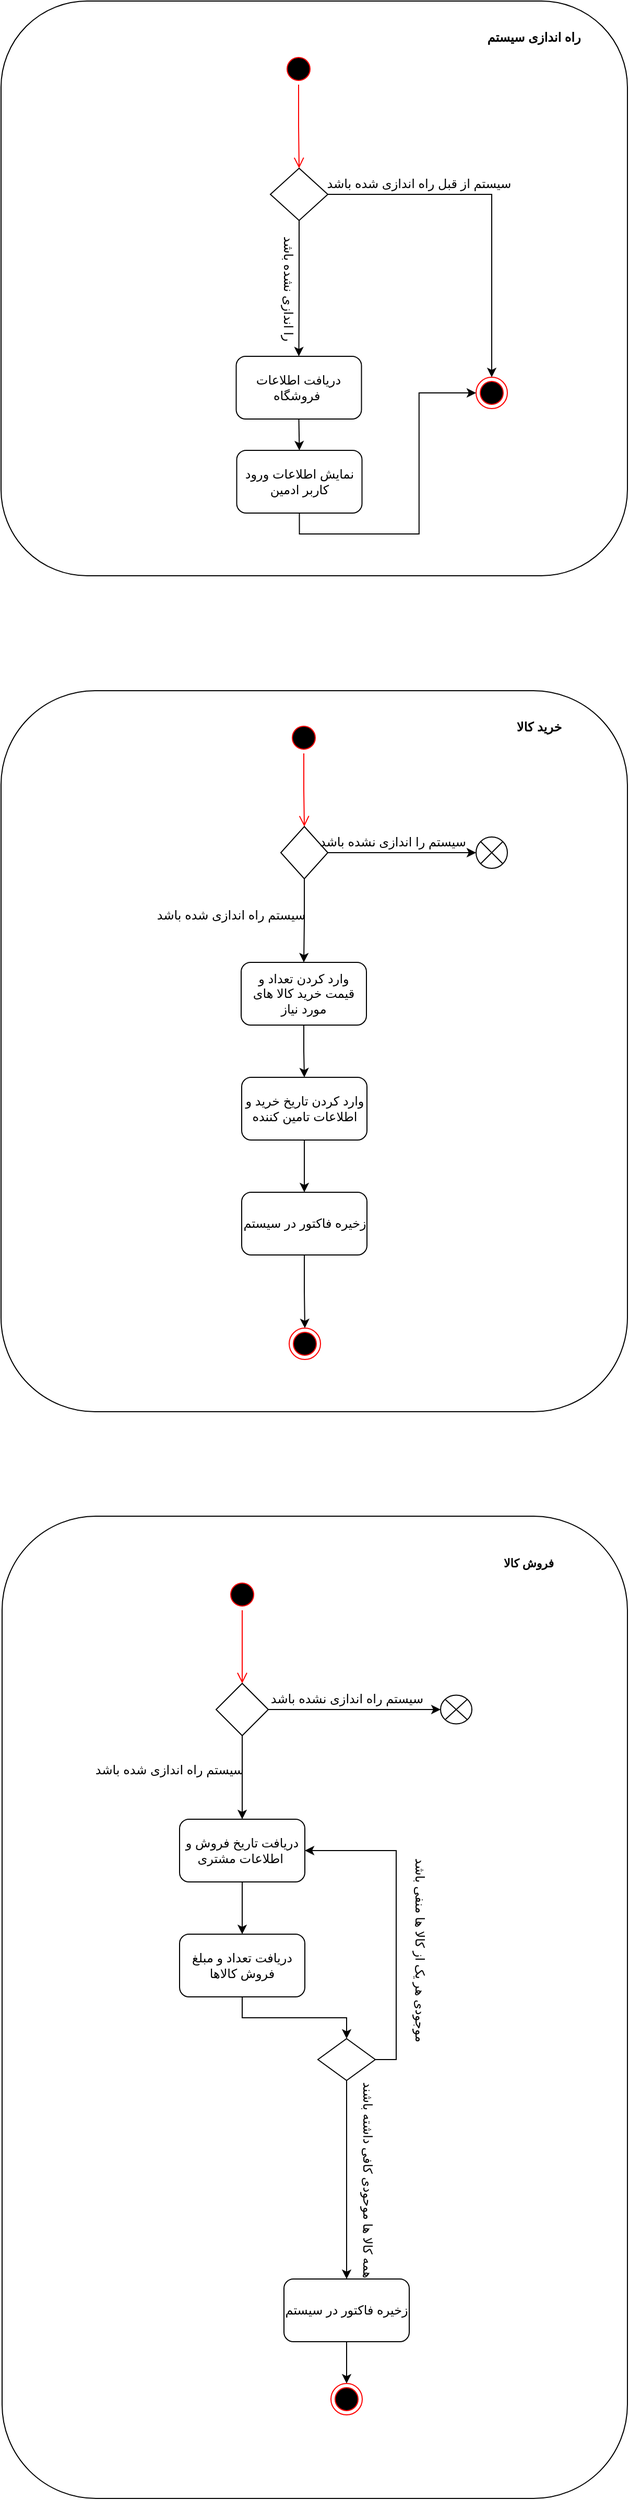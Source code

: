<mxfile version="24.3.1" type="device">
  <diagram name="Page-1" id="o2EDOl8BZutFD8Z50VQx">
    <mxGraphModel dx="1029" dy="669" grid="1" gridSize="10" guides="1" tooltips="1" connect="1" arrows="1" fold="1" page="1" pageScale="1" pageWidth="850" pageHeight="1100" math="0" shadow="0">
      <root>
        <mxCell id="0" />
        <mxCell id="1" parent="0" />
        <mxCell id="bJC2JpcoIJWQMziMs23I-54" value="" style="rounded=1;whiteSpace=wrap;html=1;" vertex="1" parent="1">
          <mxGeometry x="141" y="1460" width="599" height="940" as="geometry" />
        </mxCell>
        <mxCell id="bJC2JpcoIJWQMziMs23I-32" value="" style="rounded=1;whiteSpace=wrap;html=1;" vertex="1" parent="1">
          <mxGeometry x="140" y="670" width="600" height="690" as="geometry" />
        </mxCell>
        <mxCell id="bJC2JpcoIJWQMziMs23I-15" value="" style="rounded=1;whiteSpace=wrap;html=1;" vertex="1" parent="1">
          <mxGeometry x="140" y="10" width="600" height="550" as="geometry" />
        </mxCell>
        <mxCell id="bJC2JpcoIJWQMziMs23I-2" value="" style="ellipse;html=1;shape=startState;fillColor=#000000;strokeColor=#ff0000;" vertex="1" parent="1">
          <mxGeometry x="410" y="60" width="30" height="30" as="geometry" />
        </mxCell>
        <mxCell id="bJC2JpcoIJWQMziMs23I-3" value="" style="edgeStyle=orthogonalEdgeStyle;html=1;verticalAlign=bottom;endArrow=open;endSize=8;strokeColor=#ff0000;rounded=0;entryX=0.5;entryY=0;entryDx=0;entryDy=0;" edge="1" parent="1" source="bJC2JpcoIJWQMziMs23I-2" target="bJC2JpcoIJWQMziMs23I-8">
          <mxGeometry relative="1" as="geometry">
            <mxPoint x="425" y="150" as="targetPoint" />
          </mxGeometry>
        </mxCell>
        <mxCell id="bJC2JpcoIJWQMziMs23I-4" style="edgeStyle=orthogonalEdgeStyle;rounded=0;orthogonalLoop=1;jettySize=auto;html=1;exitX=0.5;exitY=1;exitDx=0;exitDy=0;entryX=0.5;entryY=0;entryDx=0;entryDy=0;" edge="1" parent="1" source="bJC2JpcoIJWQMziMs23I-5" target="bJC2JpcoIJWQMziMs23I-12">
          <mxGeometry relative="1" as="geometry" />
        </mxCell>
        <mxCell id="bJC2JpcoIJWQMziMs23I-5" value="دریافت اطلاعات فروشگاه&amp;nbsp;" style="rounded=1;whiteSpace=wrap;html=1;" vertex="1" parent="1">
          <mxGeometry x="365.25" y="350" width="120" height="60" as="geometry" />
        </mxCell>
        <mxCell id="bJC2JpcoIJWQMziMs23I-6" style="edgeStyle=orthogonalEdgeStyle;rounded=0;orthogonalLoop=1;jettySize=auto;html=1;exitX=1;exitY=0.5;exitDx=0;exitDy=0;" edge="1" parent="1" source="bJC2JpcoIJWQMziMs23I-8" target="bJC2JpcoIJWQMziMs23I-9">
          <mxGeometry relative="1" as="geometry">
            <mxPoint x="500" y="195" as="targetPoint" />
          </mxGeometry>
        </mxCell>
        <mxCell id="bJC2JpcoIJWQMziMs23I-7" style="edgeStyle=orthogonalEdgeStyle;rounded=0;orthogonalLoop=1;jettySize=auto;html=1;exitX=0.5;exitY=1;exitDx=0;exitDy=0;entryX=0.5;entryY=0;entryDx=0;entryDy=0;" edge="1" parent="1" source="bJC2JpcoIJWQMziMs23I-8" target="bJC2JpcoIJWQMziMs23I-5">
          <mxGeometry relative="1" as="geometry" />
        </mxCell>
        <mxCell id="bJC2JpcoIJWQMziMs23I-8" value="" style="rhombus;whiteSpace=wrap;html=1;" vertex="1" parent="1">
          <mxGeometry x="398" y="170" width="55" height="50" as="geometry" />
        </mxCell>
        <mxCell id="bJC2JpcoIJWQMziMs23I-9" value="" style="ellipse;html=1;shape=endState;fillColor=#000000;strokeColor=#ff0000;" vertex="1" parent="1">
          <mxGeometry x="595" y="370" width="30" height="30" as="geometry" />
        </mxCell>
        <mxCell id="bJC2JpcoIJWQMziMs23I-10" value="سیستم از قبل راه اندازی شده باشد" style="text;html=1;align=center;verticalAlign=middle;resizable=0;points=[];autosize=1;strokeColor=none;fillColor=none;" vertex="1" parent="1">
          <mxGeometry x="455" y="170" width="170" height="30" as="geometry" />
        </mxCell>
        <mxCell id="bJC2JpcoIJWQMziMs23I-11" style="edgeStyle=orthogonalEdgeStyle;rounded=0;orthogonalLoop=1;jettySize=auto;html=1;exitX=0.5;exitY=1;exitDx=0;exitDy=0;entryX=0;entryY=0.5;entryDx=0;entryDy=0;" edge="1" parent="1" source="bJC2JpcoIJWQMziMs23I-12" target="bJC2JpcoIJWQMziMs23I-9">
          <mxGeometry relative="1" as="geometry" />
        </mxCell>
        <mxCell id="bJC2JpcoIJWQMziMs23I-12" value="نمایش اطلاعات ورود کاربر ادمین" style="rounded=1;whiteSpace=wrap;html=1;" vertex="1" parent="1">
          <mxGeometry x="365.75" y="440" width="120" height="60" as="geometry" />
        </mxCell>
        <mxCell id="bJC2JpcoIJWQMziMs23I-13" value="را اندازی نشده باشد" style="text;html=1;align=center;verticalAlign=middle;resizable=0;points=[];autosize=1;strokeColor=none;fillColor=none;rotation=90;" vertex="1" parent="1">
          <mxGeometry x="360" y="270" width="110" height="30" as="geometry" />
        </mxCell>
        <mxCell id="bJC2JpcoIJWQMziMs23I-16" value="راه اندازی سیستم" style="text;html=1;align=center;verticalAlign=middle;resizable=0;points=[];autosize=1;strokeColor=none;fillColor=none;fontStyle=1" vertex="1" parent="1">
          <mxGeometry x="600" y="30" width="100" height="30" as="geometry" />
        </mxCell>
        <mxCell id="bJC2JpcoIJWQMziMs23I-17" style="edgeStyle=orthogonalEdgeStyle;rounded=0;orthogonalLoop=1;jettySize=auto;html=1;exitX=0.5;exitY=1;exitDx=0;exitDy=0;entryX=0.5;entryY=0;entryDx=0;entryDy=0;" edge="1" parent="1" source="bJC2JpcoIJWQMziMs23I-18" target="bJC2JpcoIJWQMziMs23I-28">
          <mxGeometry relative="1" as="geometry" />
        </mxCell>
        <mxCell id="bJC2JpcoIJWQMziMs23I-18" value="وارد کردن تعداد و قیمت خرید کالا های مورد نیاز" style="rounded=1;whiteSpace=wrap;html=1;" vertex="1" parent="1">
          <mxGeometry x="370" y="930" width="120" height="60" as="geometry" />
        </mxCell>
        <mxCell id="bJC2JpcoIJWQMziMs23I-19" value="" style="ellipse;html=1;shape=startState;fillColor=#000000;strokeColor=#ff0000;" vertex="1" parent="1">
          <mxGeometry x="415" y="700" width="30" height="30" as="geometry" />
        </mxCell>
        <mxCell id="bJC2JpcoIJWQMziMs23I-20" value="" style="edgeStyle=orthogonalEdgeStyle;html=1;verticalAlign=bottom;endArrow=open;endSize=8;strokeColor=#ff0000;rounded=0;entryX=0.5;entryY=0;entryDx=0;entryDy=0;" edge="1" parent="1" source="bJC2JpcoIJWQMziMs23I-19" target="bJC2JpcoIJWQMziMs23I-23">
          <mxGeometry relative="1" as="geometry">
            <mxPoint x="430" y="790" as="targetPoint" />
          </mxGeometry>
        </mxCell>
        <mxCell id="bJC2JpcoIJWQMziMs23I-21" style="edgeStyle=orthogonalEdgeStyle;rounded=0;orthogonalLoop=1;jettySize=auto;html=1;exitX=1;exitY=0.5;exitDx=0;exitDy=0;entryX=0;entryY=0.5;entryDx=0;entryDy=0;" edge="1" parent="1" source="bJC2JpcoIJWQMziMs23I-23" target="bJC2JpcoIJWQMziMs23I-24">
          <mxGeometry relative="1" as="geometry">
            <mxPoint x="495" y="825" as="targetPoint" />
          </mxGeometry>
        </mxCell>
        <mxCell id="bJC2JpcoIJWQMziMs23I-22" style="edgeStyle=orthogonalEdgeStyle;rounded=0;orthogonalLoop=1;jettySize=auto;html=1;exitX=0.5;exitY=1;exitDx=0;exitDy=0;entryX=0.5;entryY=0;entryDx=0;entryDy=0;" edge="1" parent="1" source="bJC2JpcoIJWQMziMs23I-23" target="bJC2JpcoIJWQMziMs23I-18">
          <mxGeometry relative="1" as="geometry" />
        </mxCell>
        <mxCell id="bJC2JpcoIJWQMziMs23I-23" value="" style="rhombus;whiteSpace=wrap;html=1;" vertex="1" parent="1">
          <mxGeometry x="408" y="800" width="45" height="50" as="geometry" />
        </mxCell>
        <mxCell id="bJC2JpcoIJWQMziMs23I-24" value="" style="shape=sumEllipse;perimeter=ellipsePerimeter;whiteSpace=wrap;html=1;backgroundOutline=1;" vertex="1" parent="1">
          <mxGeometry x="595" y="810" width="30" height="30" as="geometry" />
        </mxCell>
        <mxCell id="bJC2JpcoIJWQMziMs23I-25" value="سیستم را اندازی نشده باشد" style="text;html=1;align=center;verticalAlign=middle;resizable=0;points=[];autosize=1;strokeColor=none;fillColor=none;" vertex="1" parent="1">
          <mxGeometry x="445" y="800" width="140" height="30" as="geometry" />
        </mxCell>
        <mxCell id="bJC2JpcoIJWQMziMs23I-26" value="سیستم راه اندازی شده باشد" style="text;html=1;align=center;verticalAlign=middle;resizable=0;points=[];autosize=1;strokeColor=none;fillColor=none;" vertex="1" parent="1">
          <mxGeometry x="290" y="870" width="140" height="30" as="geometry" />
        </mxCell>
        <mxCell id="bJC2JpcoIJWQMziMs23I-27" style="edgeStyle=orthogonalEdgeStyle;rounded=0;orthogonalLoop=1;jettySize=auto;html=1;exitX=0.5;exitY=1;exitDx=0;exitDy=0;entryX=0.5;entryY=0;entryDx=0;entryDy=0;" edge="1" parent="1" source="bJC2JpcoIJWQMziMs23I-28" target="bJC2JpcoIJWQMziMs23I-30">
          <mxGeometry relative="1" as="geometry">
            <mxPoint x="431" y="1160" as="targetPoint" />
          </mxGeometry>
        </mxCell>
        <mxCell id="bJC2JpcoIJWQMziMs23I-28" value="وارد کردن تاریخ خرید و اطلاعات تامین کننده" style="rounded=1;whiteSpace=wrap;html=1;" vertex="1" parent="1">
          <mxGeometry x="370.5" y="1040" width="120" height="60" as="geometry" />
        </mxCell>
        <mxCell id="bJC2JpcoIJWQMziMs23I-29" style="edgeStyle=orthogonalEdgeStyle;rounded=0;orthogonalLoop=1;jettySize=auto;html=1;exitX=0.5;exitY=1;exitDx=0;exitDy=0;entryX=0.5;entryY=0;entryDx=0;entryDy=0;" edge="1" parent="1" source="bJC2JpcoIJWQMziMs23I-30" target="bJC2JpcoIJWQMziMs23I-31">
          <mxGeometry relative="1" as="geometry" />
        </mxCell>
        <mxCell id="bJC2JpcoIJWQMziMs23I-30" value="زخیره فاکتور در سیستم" style="rounded=1;whiteSpace=wrap;html=1;" vertex="1" parent="1">
          <mxGeometry x="370.5" y="1150" width="120" height="60" as="geometry" />
        </mxCell>
        <mxCell id="bJC2JpcoIJWQMziMs23I-31" value="" style="ellipse;html=1;shape=endState;fillColor=#000000;strokeColor=#ff0000;" vertex="1" parent="1">
          <mxGeometry x="416" y="1280" width="30" height="30" as="geometry" />
        </mxCell>
        <mxCell id="bJC2JpcoIJWQMziMs23I-33" value="خرید کالا" style="text;html=1;align=center;verticalAlign=middle;resizable=0;points=[];autosize=1;strokeColor=none;fillColor=none;fontStyle=1" vertex="1" parent="1">
          <mxGeometry x="625" y="690" width="60" height="30" as="geometry" />
        </mxCell>
        <mxCell id="bJC2JpcoIJWQMziMs23I-34" style="edgeStyle=orthogonalEdgeStyle;rounded=0;orthogonalLoop=1;jettySize=auto;html=1;exitX=0.5;exitY=1;exitDx=0;exitDy=0;entryX=0.5;entryY=0;entryDx=0;entryDy=0;" edge="1" parent="1" source="bJC2JpcoIJWQMziMs23I-35" target="bJC2JpcoIJWQMziMs23I-45">
          <mxGeometry relative="1" as="geometry" />
        </mxCell>
        <mxCell id="bJC2JpcoIJWQMziMs23I-35" value="دریافت تاریخ فروش و اطلاعات مشتری&amp;nbsp;" style="rounded=1;whiteSpace=wrap;html=1;" vertex="1" parent="1">
          <mxGeometry x="311" y="1750" width="120" height="60" as="geometry" />
        </mxCell>
        <mxCell id="bJC2JpcoIJWQMziMs23I-36" value="" style="ellipse;html=1;shape=startState;fillColor=#000000;strokeColor=#ff0000;" vertex="1" parent="1">
          <mxGeometry x="356" y="1520" width="30" height="30" as="geometry" />
        </mxCell>
        <mxCell id="bJC2JpcoIJWQMziMs23I-37" value="" style="edgeStyle=orthogonalEdgeStyle;html=1;verticalAlign=bottom;endArrow=open;endSize=8;strokeColor=#ff0000;rounded=0;entryX=0.5;entryY=0;entryDx=0;entryDy=0;" edge="1" parent="1" source="bJC2JpcoIJWQMziMs23I-36" target="bJC2JpcoIJWQMziMs23I-40">
          <mxGeometry relative="1" as="geometry">
            <mxPoint x="371" y="1610" as="targetPoint" />
          </mxGeometry>
        </mxCell>
        <mxCell id="bJC2JpcoIJWQMziMs23I-38" style="edgeStyle=orthogonalEdgeStyle;rounded=0;orthogonalLoop=1;jettySize=auto;html=1;exitX=1;exitY=0.5;exitDx=0;exitDy=0;entryX=0;entryY=0.5;entryDx=0;entryDy=0;" edge="1" parent="1" source="bJC2JpcoIJWQMziMs23I-40" target="bJC2JpcoIJWQMziMs23I-41">
          <mxGeometry relative="1" as="geometry" />
        </mxCell>
        <mxCell id="bJC2JpcoIJWQMziMs23I-39" style="edgeStyle=orthogonalEdgeStyle;rounded=0;orthogonalLoop=1;jettySize=auto;html=1;exitX=0.5;exitY=1;exitDx=0;exitDy=0;entryX=0.5;entryY=0;entryDx=0;entryDy=0;" edge="1" parent="1" source="bJC2JpcoIJWQMziMs23I-40" target="bJC2JpcoIJWQMziMs23I-35">
          <mxGeometry relative="1" as="geometry" />
        </mxCell>
        <mxCell id="bJC2JpcoIJWQMziMs23I-40" value="" style="rhombus;whiteSpace=wrap;html=1;" vertex="1" parent="1">
          <mxGeometry x="346" y="1620" width="50" height="50" as="geometry" />
        </mxCell>
        <mxCell id="bJC2JpcoIJWQMziMs23I-41" value="" style="shape=sumEllipse;perimeter=ellipsePerimeter;whiteSpace=wrap;html=1;backgroundOutline=1;" vertex="1" parent="1">
          <mxGeometry x="561" y="1631.25" width="30" height="27.5" as="geometry" />
        </mxCell>
        <mxCell id="bJC2JpcoIJWQMziMs23I-42" value="سیستم راه اندازی نشده باشد" style="text;html=1;align=center;verticalAlign=middle;resizable=0;points=[];autosize=1;strokeColor=none;fillColor=none;" vertex="1" parent="1">
          <mxGeometry x="396" y="1620" width="150" height="30" as="geometry" />
        </mxCell>
        <mxCell id="bJC2JpcoIJWQMziMs23I-43" value="سیستم راه اندازی شده باشد" style="text;html=1;align=center;verticalAlign=middle;resizable=0;points=[];autosize=1;strokeColor=none;fillColor=none;" vertex="1" parent="1">
          <mxGeometry x="231" y="1688" width="140" height="30" as="geometry" />
        </mxCell>
        <mxCell id="bJC2JpcoIJWQMziMs23I-44" style="edgeStyle=orthogonalEdgeStyle;rounded=0;orthogonalLoop=1;jettySize=auto;html=1;exitX=0.5;exitY=1;exitDx=0;exitDy=0;entryX=0.5;entryY=0;entryDx=0;entryDy=0;" edge="1" parent="1" source="bJC2JpcoIJWQMziMs23I-45" target="bJC2JpcoIJWQMziMs23I-48">
          <mxGeometry relative="1" as="geometry" />
        </mxCell>
        <mxCell id="bJC2JpcoIJWQMziMs23I-45" value="دریافت تعداد و مبلغ فروش کالاها" style="rounded=1;whiteSpace=wrap;html=1;" vertex="1" parent="1">
          <mxGeometry x="311" y="1860" width="120" height="60" as="geometry" />
        </mxCell>
        <mxCell id="bJC2JpcoIJWQMziMs23I-46" style="edgeStyle=orthogonalEdgeStyle;rounded=0;orthogonalLoop=1;jettySize=auto;html=1;exitX=1;exitY=0.5;exitDx=0;exitDy=0;entryX=1;entryY=0.5;entryDx=0;entryDy=0;" edge="1" parent="1" source="bJC2JpcoIJWQMziMs23I-48" target="bJC2JpcoIJWQMziMs23I-35">
          <mxGeometry relative="1" as="geometry">
            <mxPoint x="551" y="1760" as="targetPoint" />
          </mxGeometry>
        </mxCell>
        <mxCell id="bJC2JpcoIJWQMziMs23I-47" style="edgeStyle=orthogonalEdgeStyle;rounded=0;orthogonalLoop=1;jettySize=auto;html=1;exitX=0.5;exitY=1;exitDx=0;exitDy=0;entryX=0.5;entryY=0;entryDx=0;entryDy=0;" edge="1" parent="1" source="bJC2JpcoIJWQMziMs23I-48" target="bJC2JpcoIJWQMziMs23I-50">
          <mxGeometry relative="1" as="geometry" />
        </mxCell>
        <mxCell id="bJC2JpcoIJWQMziMs23I-48" value="" style="rhombus;whiteSpace=wrap;html=1;" vertex="1" parent="1">
          <mxGeometry x="443.5" y="1960" width="55" height="40" as="geometry" />
        </mxCell>
        <mxCell id="bJC2JpcoIJWQMziMs23I-49" style="edgeStyle=orthogonalEdgeStyle;rounded=0;orthogonalLoop=1;jettySize=auto;html=1;exitX=0.5;exitY=1;exitDx=0;exitDy=0;entryX=0.5;entryY=0;entryDx=0;entryDy=0;" edge="1" parent="1" source="bJC2JpcoIJWQMziMs23I-50" target="bJC2JpcoIJWQMziMs23I-53">
          <mxGeometry relative="1" as="geometry" />
        </mxCell>
        <mxCell id="bJC2JpcoIJWQMziMs23I-50" value="زخیره فاکتور در سیستم" style="rounded=1;whiteSpace=wrap;html=1;" vertex="1" parent="1">
          <mxGeometry x="411" y="2190" width="120" height="60" as="geometry" />
        </mxCell>
        <mxCell id="bJC2JpcoIJWQMziMs23I-51" value="موجودی هر یک از کالا ها منفی باشد" style="text;html=1;align=center;verticalAlign=middle;resizable=0;points=[];autosize=1;strokeColor=none;fillColor=none;rotation=90;" vertex="1" parent="1">
          <mxGeometry x="451" y="1860" width="180" height="30" as="geometry" />
        </mxCell>
        <mxCell id="bJC2JpcoIJWQMziMs23I-52" value="همه کالا ها موحودی کافی داشته باشند" style="text;html=1;align=center;verticalAlign=middle;resizable=0;points=[];autosize=1;strokeColor=none;fillColor=none;rotation=90;" vertex="1" parent="1">
          <mxGeometry x="396" y="2080" width="190" height="30" as="geometry" />
        </mxCell>
        <mxCell id="bJC2JpcoIJWQMziMs23I-53" value="" style="ellipse;html=1;shape=endState;fillColor=#000000;strokeColor=#ff0000;" vertex="1" parent="1">
          <mxGeometry x="456" y="2290" width="30" height="30" as="geometry" />
        </mxCell>
        <mxCell id="bJC2JpcoIJWQMziMs23I-55" value="&lt;span&gt;&lt;font style=&quot;font-size: 11px;&quot;&gt;فروش کالا&lt;/font&gt;&lt;/span&gt;" style="text;html=1;align=center;verticalAlign=middle;resizable=0;points=[];autosize=1;strokeColor=none;fillColor=none;fontStyle=1" vertex="1" parent="1">
          <mxGeometry x="615" y="1490" width="60" height="30" as="geometry" />
        </mxCell>
      </root>
    </mxGraphModel>
  </diagram>
</mxfile>
